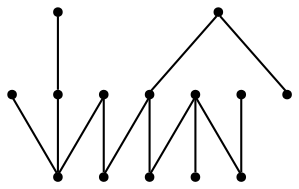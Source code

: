 graph {
  node [shape=point,comment="{\"directed\":false,\"doi\":\"10.1007/978-3-031-49272-3_14\",\"figure\":\"3 (5)\"}"]

  v0 [pos="541.1205518842592,742.794605645187"]
  v1 [pos="492.0961074337951,926.6299019338037"]
  v2 [pos="492.0961074337951,902.1180119158627"]
  v3 [pos="443.07371370980184,755.0495650457626"]
  v4 [pos="443.0737137098017,742.794605645187"]
  v5 [pos="394.053402506488,779.5625042597369"]
  v6 [pos="394.053402506488,742.794605645187"]
  v7 [pos="345.02996752215483,877.6071710939549"]
  v8 [pos="418.56145969036083,951.1429683230549"]
  v9 [pos="345.02996752215483,742.794605645187"]
  v10 [pos="296.0044500171421,853.0972522928035"]
  v11 [pos="296.0044500171421,828.5853622748626"]
  v12 [pos="246.9841427881045,804.0743942776779"]
  v13 [pos="246.9841427881045,791.8185128563458"]

  v0 -- v2 [id="-1",pos="541.1205518842592,742.794605645187 541.1195026753672,902.1180119158627 541.1195026753672,902.1180119158627 541.1195026753672,902.1180119158627 492.0961074337951,902.1180119158627 492.0961074337951,902.1180119158627 492.0961074337951,902.1180119158627"]
  v1 -- v2 [id="-4",pos="492.0961074337951,926.6299019338037 492.0961074337951,902.1180119158627 492.0961074337951,902.1180119158627 492.0961074337951,902.1180119158627"]
  v1 -- v8 [id="-5",pos="492.0961074337951,926.6299019338037 492.0992232662623,951.1419191270215 492.0992232662623,951.1419191270215 492.0992232662623,951.1419191270215 418.56145969036083,951.1429683230549 418.56145969036083,951.1429683230549 418.56145969036083,951.1429683230549"]
  v3 -- v2 [id="-6",pos="443.07371370980184,755.0495650457626 443.07474702158936,902.1180119158627 443.07474702158936,902.1180119158627 443.07474702158936,902.1180119158627 492.0961074337951,902.1180119158627 492.0961074337951,902.1180119158627 492.0961074337951,902.1180119158627"]
  v4 -- v3 [id="-7",pos="443.0737137098017,742.794605645187 443.07371370980184,755.0495650457626 443.07371370980184,755.0495650457626 443.07371370980184,755.0495650457626"]
  v11 -- v9 [id="-8",pos="296.0044500171421,828.5853622748626 345.0257945322434,828.5864114708958 345.0257945322434,828.5864114708958 345.0257945322434,828.5864114708958 345.02996752215483,742.794605645187 345.02996752215483,742.794605645187 345.02996752215483,742.794605645187"]
  v13 -- v12 [id="-9",pos="246.9841427881045,791.8185128563458 246.9841427881045,804.0743942776779 246.9841427881045,804.0743942776779 246.9841427881045,804.0743942776779"]
  v11 -- v12 [id="-13",pos="296.0044500171421,828.5853622748626 246.98100708425676,828.5864114708958 246.98100708425676,828.5864114708958 246.98100708425676,828.5864114708958 246.9841427881045,804.0743942776779 246.9841427881045,804.0743942776779 246.9841427881045,804.0743942776779"]
  v5 -- v6 [id="-15",pos="394.053402506488,779.5625042597369 394.053402506488,742.794605645187 394.053402506488,742.794605645187 394.053402506488,742.794605645187"]
  v5 -- v7 [id="-16",pos="394.053402506488,779.5625042597369 394.0502707769164,877.6061218979215 394.0502707769164,877.6061218979215 394.0502707769164,877.6061218979215 345.02996752215483,877.6071710939549 345.02996752215483,877.6071710939549 345.02996752215483,877.6071710939549"]
  v7 -- v8 [id="-17",pos="345.02996752215483,877.6071710939549 345.02995957360264,951.1419191270215 345.02995957360264,951.1419191270215 345.02995957360264,951.1419191270215 418.56145969036083,951.1429683230549 418.56145969036083,951.1429683230549 418.56145969036083,951.1429683230549"]
  v7 -- v10 [id="-19",pos="345.02996752215483,877.6071710939549 296.0054833289297,877.6061218979215 296.0054833289297,877.6061218979215 296.0054833289297,877.6061218979215 296.0044500171421,853.0972522928035 296.0044500171421,853.0972522928035 296.0044500171421,853.0972522928035"]
  v11 -- v10 [id="-20",pos="296.0044500171421,828.5853622748626 296.0044500171421,853.0972522928035 296.0044500171421,853.0972522928035 296.0044500171421,853.0972522928035"]
}